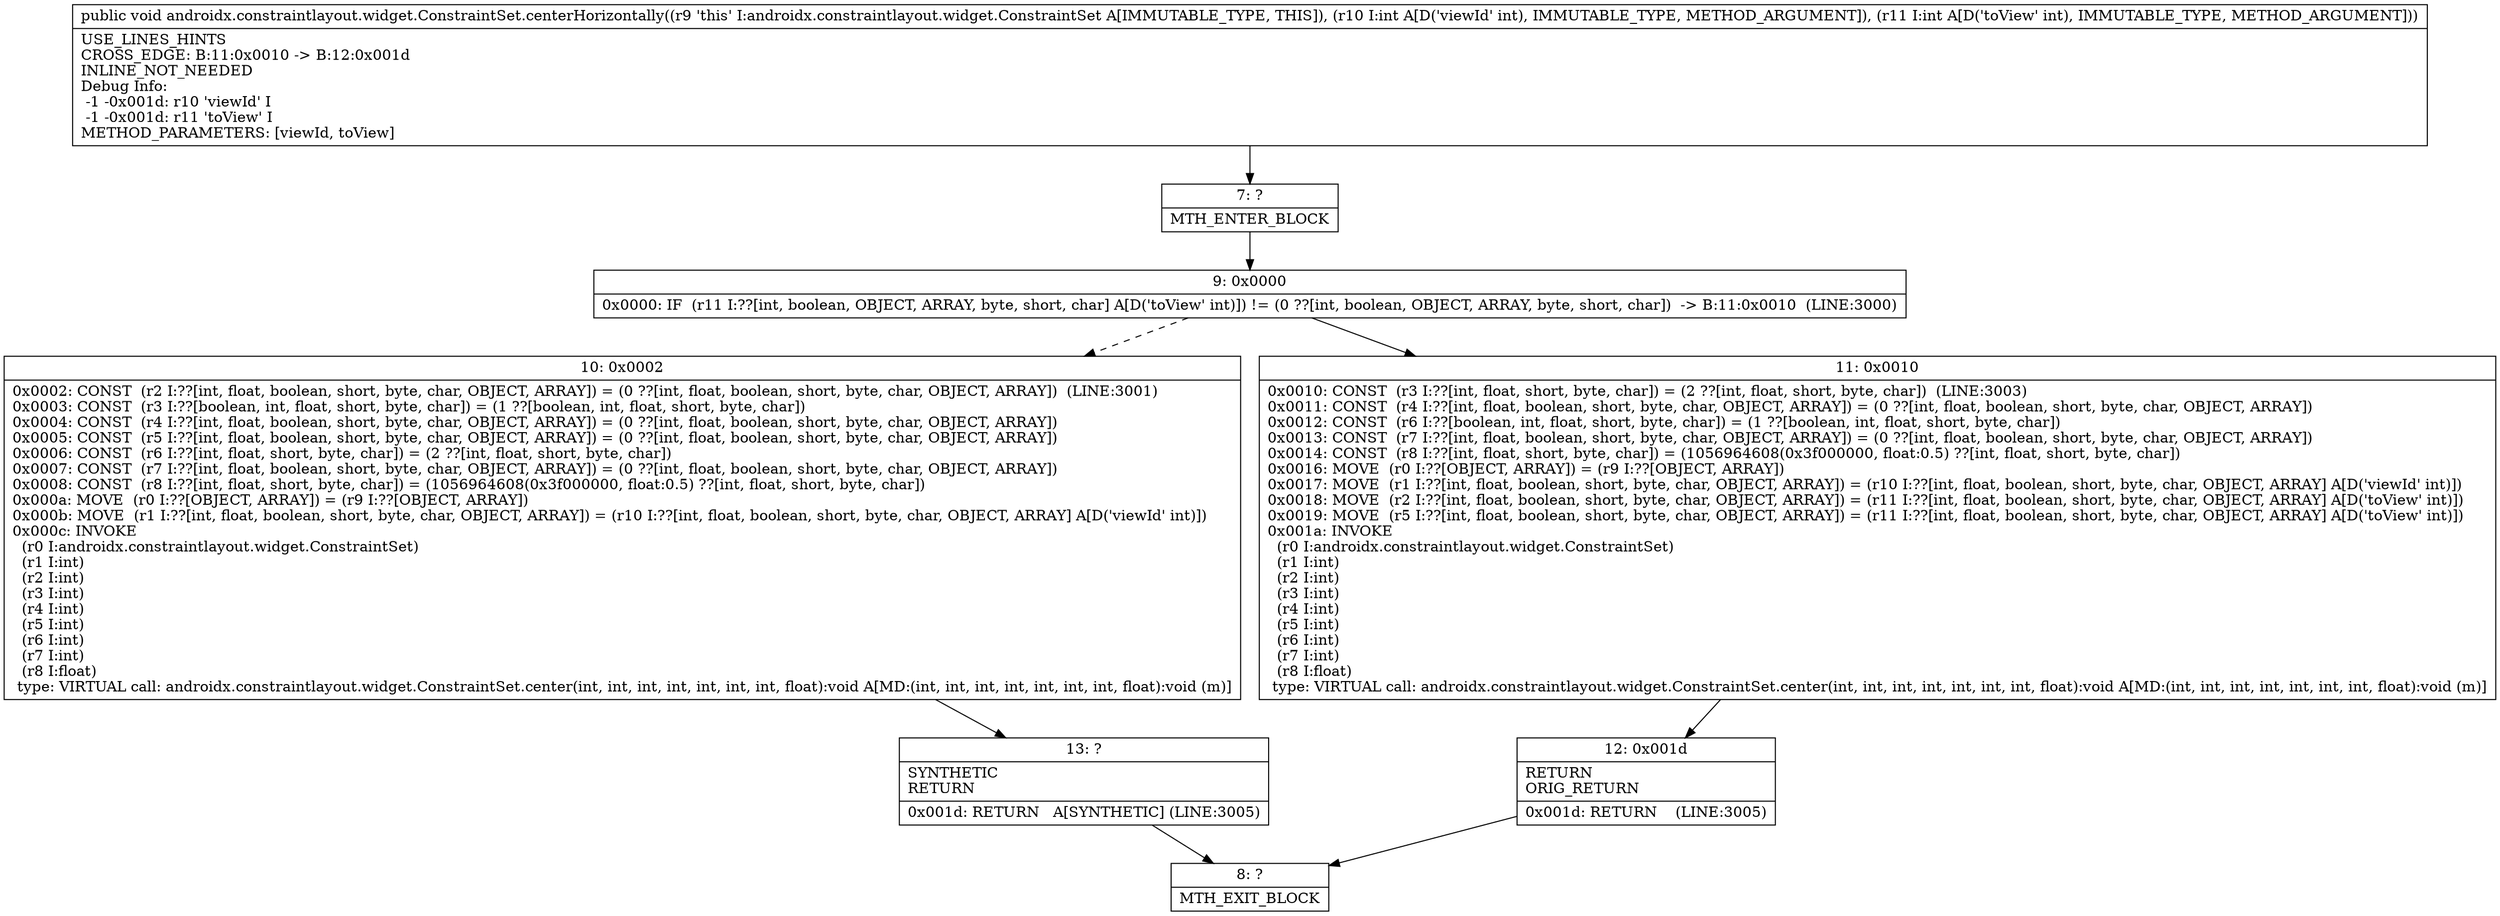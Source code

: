 digraph "CFG forandroidx.constraintlayout.widget.ConstraintSet.centerHorizontally(II)V" {
Node_7 [shape=record,label="{7\:\ ?|MTH_ENTER_BLOCK\l}"];
Node_9 [shape=record,label="{9\:\ 0x0000|0x0000: IF  (r11 I:??[int, boolean, OBJECT, ARRAY, byte, short, char] A[D('toView' int)]) != (0 ??[int, boolean, OBJECT, ARRAY, byte, short, char])  \-\> B:11:0x0010  (LINE:3000)\l}"];
Node_10 [shape=record,label="{10\:\ 0x0002|0x0002: CONST  (r2 I:??[int, float, boolean, short, byte, char, OBJECT, ARRAY]) = (0 ??[int, float, boolean, short, byte, char, OBJECT, ARRAY])  (LINE:3001)\l0x0003: CONST  (r3 I:??[boolean, int, float, short, byte, char]) = (1 ??[boolean, int, float, short, byte, char]) \l0x0004: CONST  (r4 I:??[int, float, boolean, short, byte, char, OBJECT, ARRAY]) = (0 ??[int, float, boolean, short, byte, char, OBJECT, ARRAY]) \l0x0005: CONST  (r5 I:??[int, float, boolean, short, byte, char, OBJECT, ARRAY]) = (0 ??[int, float, boolean, short, byte, char, OBJECT, ARRAY]) \l0x0006: CONST  (r6 I:??[int, float, short, byte, char]) = (2 ??[int, float, short, byte, char]) \l0x0007: CONST  (r7 I:??[int, float, boolean, short, byte, char, OBJECT, ARRAY]) = (0 ??[int, float, boolean, short, byte, char, OBJECT, ARRAY]) \l0x0008: CONST  (r8 I:??[int, float, short, byte, char]) = (1056964608(0x3f000000, float:0.5) ??[int, float, short, byte, char]) \l0x000a: MOVE  (r0 I:??[OBJECT, ARRAY]) = (r9 I:??[OBJECT, ARRAY]) \l0x000b: MOVE  (r1 I:??[int, float, boolean, short, byte, char, OBJECT, ARRAY]) = (r10 I:??[int, float, boolean, short, byte, char, OBJECT, ARRAY] A[D('viewId' int)]) \l0x000c: INVOKE  \l  (r0 I:androidx.constraintlayout.widget.ConstraintSet)\l  (r1 I:int)\l  (r2 I:int)\l  (r3 I:int)\l  (r4 I:int)\l  (r5 I:int)\l  (r6 I:int)\l  (r7 I:int)\l  (r8 I:float)\l type: VIRTUAL call: androidx.constraintlayout.widget.ConstraintSet.center(int, int, int, int, int, int, int, float):void A[MD:(int, int, int, int, int, int, int, float):void (m)]\l}"];
Node_13 [shape=record,label="{13\:\ ?|SYNTHETIC\lRETURN\l|0x001d: RETURN   A[SYNTHETIC] (LINE:3005)\l}"];
Node_8 [shape=record,label="{8\:\ ?|MTH_EXIT_BLOCK\l}"];
Node_11 [shape=record,label="{11\:\ 0x0010|0x0010: CONST  (r3 I:??[int, float, short, byte, char]) = (2 ??[int, float, short, byte, char])  (LINE:3003)\l0x0011: CONST  (r4 I:??[int, float, boolean, short, byte, char, OBJECT, ARRAY]) = (0 ??[int, float, boolean, short, byte, char, OBJECT, ARRAY]) \l0x0012: CONST  (r6 I:??[boolean, int, float, short, byte, char]) = (1 ??[boolean, int, float, short, byte, char]) \l0x0013: CONST  (r7 I:??[int, float, boolean, short, byte, char, OBJECT, ARRAY]) = (0 ??[int, float, boolean, short, byte, char, OBJECT, ARRAY]) \l0x0014: CONST  (r8 I:??[int, float, short, byte, char]) = (1056964608(0x3f000000, float:0.5) ??[int, float, short, byte, char]) \l0x0016: MOVE  (r0 I:??[OBJECT, ARRAY]) = (r9 I:??[OBJECT, ARRAY]) \l0x0017: MOVE  (r1 I:??[int, float, boolean, short, byte, char, OBJECT, ARRAY]) = (r10 I:??[int, float, boolean, short, byte, char, OBJECT, ARRAY] A[D('viewId' int)]) \l0x0018: MOVE  (r2 I:??[int, float, boolean, short, byte, char, OBJECT, ARRAY]) = (r11 I:??[int, float, boolean, short, byte, char, OBJECT, ARRAY] A[D('toView' int)]) \l0x0019: MOVE  (r5 I:??[int, float, boolean, short, byte, char, OBJECT, ARRAY]) = (r11 I:??[int, float, boolean, short, byte, char, OBJECT, ARRAY] A[D('toView' int)]) \l0x001a: INVOKE  \l  (r0 I:androidx.constraintlayout.widget.ConstraintSet)\l  (r1 I:int)\l  (r2 I:int)\l  (r3 I:int)\l  (r4 I:int)\l  (r5 I:int)\l  (r6 I:int)\l  (r7 I:int)\l  (r8 I:float)\l type: VIRTUAL call: androidx.constraintlayout.widget.ConstraintSet.center(int, int, int, int, int, int, int, float):void A[MD:(int, int, int, int, int, int, int, float):void (m)]\l}"];
Node_12 [shape=record,label="{12\:\ 0x001d|RETURN\lORIG_RETURN\l|0x001d: RETURN    (LINE:3005)\l}"];
MethodNode[shape=record,label="{public void androidx.constraintlayout.widget.ConstraintSet.centerHorizontally((r9 'this' I:androidx.constraintlayout.widget.ConstraintSet A[IMMUTABLE_TYPE, THIS]), (r10 I:int A[D('viewId' int), IMMUTABLE_TYPE, METHOD_ARGUMENT]), (r11 I:int A[D('toView' int), IMMUTABLE_TYPE, METHOD_ARGUMENT]))  | USE_LINES_HINTS\lCROSS_EDGE: B:11:0x0010 \-\> B:12:0x001d\lINLINE_NOT_NEEDED\lDebug Info:\l  \-1 \-0x001d: r10 'viewId' I\l  \-1 \-0x001d: r11 'toView' I\lMETHOD_PARAMETERS: [viewId, toView]\l}"];
MethodNode -> Node_7;Node_7 -> Node_9;
Node_9 -> Node_10[style=dashed];
Node_9 -> Node_11;
Node_10 -> Node_13;
Node_13 -> Node_8;
Node_11 -> Node_12;
Node_12 -> Node_8;
}

